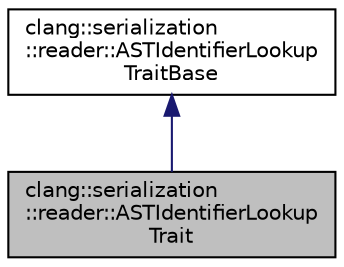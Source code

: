 digraph "clang::serialization::reader::ASTIdentifierLookupTrait"
{
 // LATEX_PDF_SIZE
  bgcolor="transparent";
  edge [fontname="Helvetica",fontsize="10",labelfontname="Helvetica",labelfontsize="10"];
  node [fontname="Helvetica",fontsize="10",shape=record];
  Node1 [label="clang::serialization\l::reader::ASTIdentifierLookup\lTrait",height=0.2,width=0.4,color="black", fillcolor="grey75", style="filled", fontcolor="black",tooltip="Class that performs lookup for an identifier stored in an AST file."];
  Node2 -> Node1 [dir="back",color="midnightblue",fontsize="10",style="solid",fontname="Helvetica"];
  Node2 [label="clang::serialization\l::reader::ASTIdentifierLookup\lTraitBase",height=0.2,width=0.4,color="black",URL="$classclang_1_1serialization_1_1reader_1_1ASTIdentifierLookupTraitBase.html",tooltip="Base class for the trait describing the on-disk hash table for the identifiers in an AST file."];
}
